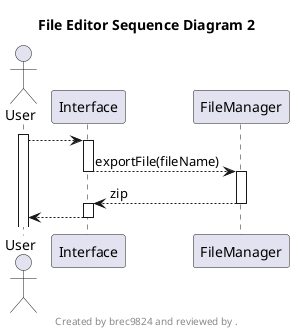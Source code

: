 @startuml

title File Editor Sequence Diagram 2
footer 
Created by brec9824 and reviewed by .
endfooter

actor User

activate User
User --> Interface
activate Interface

'''''''''''''''''''''''
'Export file
'''''''''''''''''''''''

Interface --> FileManager : exportFile(fileName)
deactivate Interface

activate FileManager
FileManager --> Interface : zip
deactivate FileManager

activate Interface
Interface --> User
deactivate Interface

@enduml